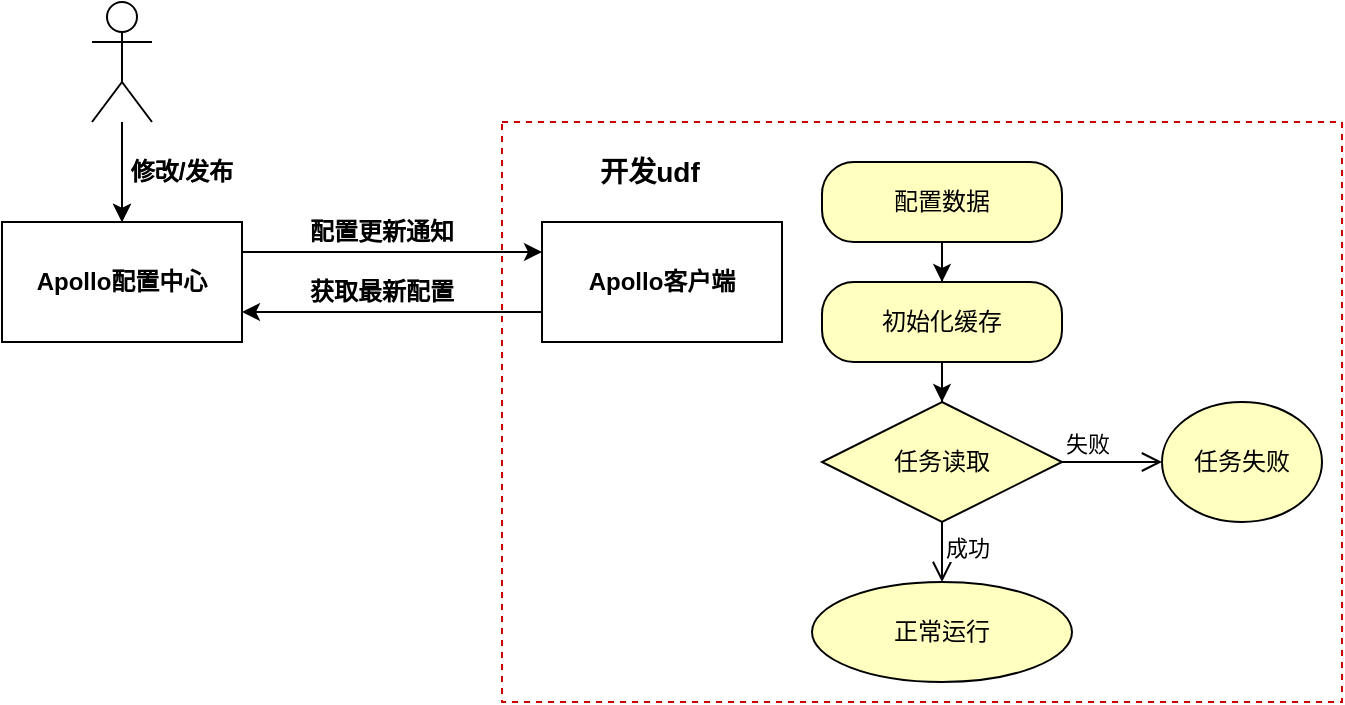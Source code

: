 <mxfile version="16.6.4" type="github">
  <diagram id="R-ugYYLntL-yWxEJQGBO" name="第 1 页">
    <mxGraphModel dx="1110" dy="413" grid="1" gridSize="10" guides="1" tooltips="1" connect="1" arrows="1" fold="1" page="1" pageScale="1" pageWidth="827" pageHeight="1169" math="0" shadow="0">
      <root>
        <mxCell id="0" />
        <mxCell id="1" parent="0" />
        <mxCell id="RwoeQ9pEv86tN0X3BAsC-18" value="" style="rounded=0;whiteSpace=wrap;html=1;dashed=1;strokeColor=#CC0000;" vertex="1" parent="1">
          <mxGeometry x="370" y="100" width="420" height="290" as="geometry" />
        </mxCell>
        <mxCell id="RwoeQ9pEv86tN0X3BAsC-3" style="edgeStyle=orthogonalEdgeStyle;rounded=0;orthogonalLoop=1;jettySize=auto;html=1;exitX=1;exitY=0.25;exitDx=0;exitDy=0;entryX=0;entryY=0.25;entryDx=0;entryDy=0;" edge="1" parent="1" source="RwoeQ9pEv86tN0X3BAsC-1" target="RwoeQ9pEv86tN0X3BAsC-2">
          <mxGeometry relative="1" as="geometry" />
        </mxCell>
        <mxCell id="RwoeQ9pEv86tN0X3BAsC-1" value="&lt;h4&gt;Apollo配置中心&lt;/h4&gt;" style="rounded=0;whiteSpace=wrap;html=1;" vertex="1" parent="1">
          <mxGeometry x="120" y="150" width="120" height="60" as="geometry" />
        </mxCell>
        <mxCell id="RwoeQ9pEv86tN0X3BAsC-6" style="edgeStyle=orthogonalEdgeStyle;rounded=0;orthogonalLoop=1;jettySize=auto;html=1;exitX=0;exitY=0.75;exitDx=0;exitDy=0;entryX=1;entryY=0.75;entryDx=0;entryDy=0;" edge="1" parent="1" source="RwoeQ9pEv86tN0X3BAsC-2" target="RwoeQ9pEv86tN0X3BAsC-1">
          <mxGeometry relative="1" as="geometry" />
        </mxCell>
        <mxCell id="RwoeQ9pEv86tN0X3BAsC-2" value="&lt;h4&gt;Apollo客户端&lt;/h4&gt;" style="rounded=0;whiteSpace=wrap;html=1;" vertex="1" parent="1">
          <mxGeometry x="390" y="150" width="120" height="60" as="geometry" />
        </mxCell>
        <mxCell id="RwoeQ9pEv86tN0X3BAsC-8" value="" style="edgeStyle=orthogonalEdgeStyle;rounded=0;orthogonalLoop=1;jettySize=auto;html=1;" edge="1" parent="1" source="RwoeQ9pEv86tN0X3BAsC-7" target="RwoeQ9pEv86tN0X3BAsC-1">
          <mxGeometry relative="1" as="geometry" />
        </mxCell>
        <mxCell id="RwoeQ9pEv86tN0X3BAsC-10" value="" style="edgeStyle=orthogonalEdgeStyle;rounded=0;orthogonalLoop=1;jettySize=auto;html=1;" edge="1" parent="1" source="RwoeQ9pEv86tN0X3BAsC-7" target="RwoeQ9pEv86tN0X3BAsC-1">
          <mxGeometry relative="1" as="geometry" />
        </mxCell>
        <mxCell id="RwoeQ9pEv86tN0X3BAsC-7" value="" style="shape=umlActor;verticalLabelPosition=bottom;verticalAlign=top;html=1;outlineConnect=0;" vertex="1" parent="1">
          <mxGeometry x="165" y="40" width="30" height="60" as="geometry" />
        </mxCell>
        <mxCell id="RwoeQ9pEv86tN0X3BAsC-11" value="修改/发布" style="text;html=1;strokeColor=none;fillColor=none;align=center;verticalAlign=middle;whiteSpace=wrap;rounded=0;" vertex="1" parent="1">
          <mxGeometry x="180" y="110" width="60" height="30" as="geometry" />
        </mxCell>
        <mxCell id="RwoeQ9pEv86tN0X3BAsC-12" value="&lt;h4&gt;配置更新通知&lt;/h4&gt;" style="text;html=1;strokeColor=none;fillColor=none;align=center;verticalAlign=middle;whiteSpace=wrap;rounded=0;" vertex="1" parent="1">
          <mxGeometry x="270" y="140" width="80" height="30" as="geometry" />
        </mxCell>
        <mxCell id="RwoeQ9pEv86tN0X3BAsC-13" value="&lt;h4&gt;获取最新配置&lt;/h4&gt;" style="text;html=1;strokeColor=none;fillColor=none;align=center;verticalAlign=middle;whiteSpace=wrap;rounded=0;" vertex="1" parent="1">
          <mxGeometry x="270" y="170" width="80" height="30" as="geometry" />
        </mxCell>
        <mxCell id="RwoeQ9pEv86tN0X3BAsC-16" value="&lt;h4&gt;修改/发布&lt;/h4&gt;" style="text;html=1;strokeColor=none;fillColor=none;align=center;verticalAlign=middle;whiteSpace=wrap;rounded=0;" vertex="1" parent="1">
          <mxGeometry x="180" y="110" width="60" height="30" as="geometry" />
        </mxCell>
        <mxCell id="RwoeQ9pEv86tN0X3BAsC-29" style="edgeStyle=orthogonalEdgeStyle;rounded=0;orthogonalLoop=1;jettySize=auto;html=1;exitX=0.5;exitY=1;exitDx=0;exitDy=0;strokeColor=#000000;" edge="1" parent="1" source="RwoeQ9pEv86tN0X3BAsC-24" target="RwoeQ9pEv86tN0X3BAsC-27">
          <mxGeometry relative="1" as="geometry" />
        </mxCell>
        <mxCell id="RwoeQ9pEv86tN0X3BAsC-24" value="配置数据" style="rounded=1;whiteSpace=wrap;html=1;arcSize=40;fontColor=#000000;fillColor=#ffffc0;strokeColor=#000000;" vertex="1" parent="1">
          <mxGeometry x="530" y="120" width="120" height="40" as="geometry" />
        </mxCell>
        <mxCell id="RwoeQ9pEv86tN0X3BAsC-36" style="edgeStyle=orthogonalEdgeStyle;rounded=0;orthogonalLoop=1;jettySize=auto;html=1;exitX=0.5;exitY=1;exitDx=0;exitDy=0;strokeColor=#000000;" edge="1" parent="1" source="RwoeQ9pEv86tN0X3BAsC-27" target="RwoeQ9pEv86tN0X3BAsC-32">
          <mxGeometry relative="1" as="geometry" />
        </mxCell>
        <mxCell id="RwoeQ9pEv86tN0X3BAsC-27" value="初始化缓存" style="rounded=1;whiteSpace=wrap;html=1;arcSize=40;fontColor=#000000;fillColor=#ffffc0;strokeColor=#000000;" vertex="1" parent="1">
          <mxGeometry x="530" y="180" width="120" height="40" as="geometry" />
        </mxCell>
        <mxCell id="RwoeQ9pEv86tN0X3BAsC-32" value="任务读取" style="rhombus;whiteSpace=wrap;html=1;fillColor=#ffffc0;strokeColor=#000000;" vertex="1" parent="1">
          <mxGeometry x="530" y="240" width="120" height="60" as="geometry" />
        </mxCell>
        <mxCell id="RwoeQ9pEv86tN0X3BAsC-33" value="失败" style="edgeStyle=orthogonalEdgeStyle;html=1;align=left;verticalAlign=bottom;endArrow=open;endSize=8;strokeColor=#000000;rounded=0;" edge="1" source="RwoeQ9pEv86tN0X3BAsC-32" parent="1">
          <mxGeometry x="-1" relative="1" as="geometry">
            <mxPoint x="700" y="270" as="targetPoint" />
            <Array as="points">
              <mxPoint x="690" y="270" />
            </Array>
          </mxGeometry>
        </mxCell>
        <mxCell id="RwoeQ9pEv86tN0X3BAsC-34" value="成功" style="edgeStyle=orthogonalEdgeStyle;html=1;align=left;verticalAlign=top;endArrow=open;endSize=8;strokeColor=#000000;rounded=0;entryX=0.5;entryY=0;entryDx=0;entryDy=0;" edge="1" source="RwoeQ9pEv86tN0X3BAsC-32" parent="1" target="RwoeQ9pEv86tN0X3BAsC-37">
          <mxGeometry x="-1" relative="1" as="geometry">
            <mxPoint x="590" y="350" as="targetPoint" />
          </mxGeometry>
        </mxCell>
        <mxCell id="RwoeQ9pEv86tN0X3BAsC-37" value="正常运行" style="ellipse;whiteSpace=wrap;html=1;strokeColor=#000000;fillColor=#FFFFC0;" vertex="1" parent="1">
          <mxGeometry x="525" y="330" width="130" height="50" as="geometry" />
        </mxCell>
        <mxCell id="RwoeQ9pEv86tN0X3BAsC-38" value="任务失败" style="ellipse;whiteSpace=wrap;html=1;strokeColor=#000000;fillColor=#FFFFC0;" vertex="1" parent="1">
          <mxGeometry x="700" y="240" width="80" height="60" as="geometry" />
        </mxCell>
        <mxCell id="RwoeQ9pEv86tN0X3BAsC-39" value="&lt;h3&gt;开发udf&lt;/h3&gt;" style="text;html=1;strokeColor=none;fillColor=none;align=center;verticalAlign=middle;whiteSpace=wrap;rounded=0;" vertex="1" parent="1">
          <mxGeometry x="414" y="110" width="60" height="30" as="geometry" />
        </mxCell>
      </root>
    </mxGraphModel>
  </diagram>
</mxfile>

